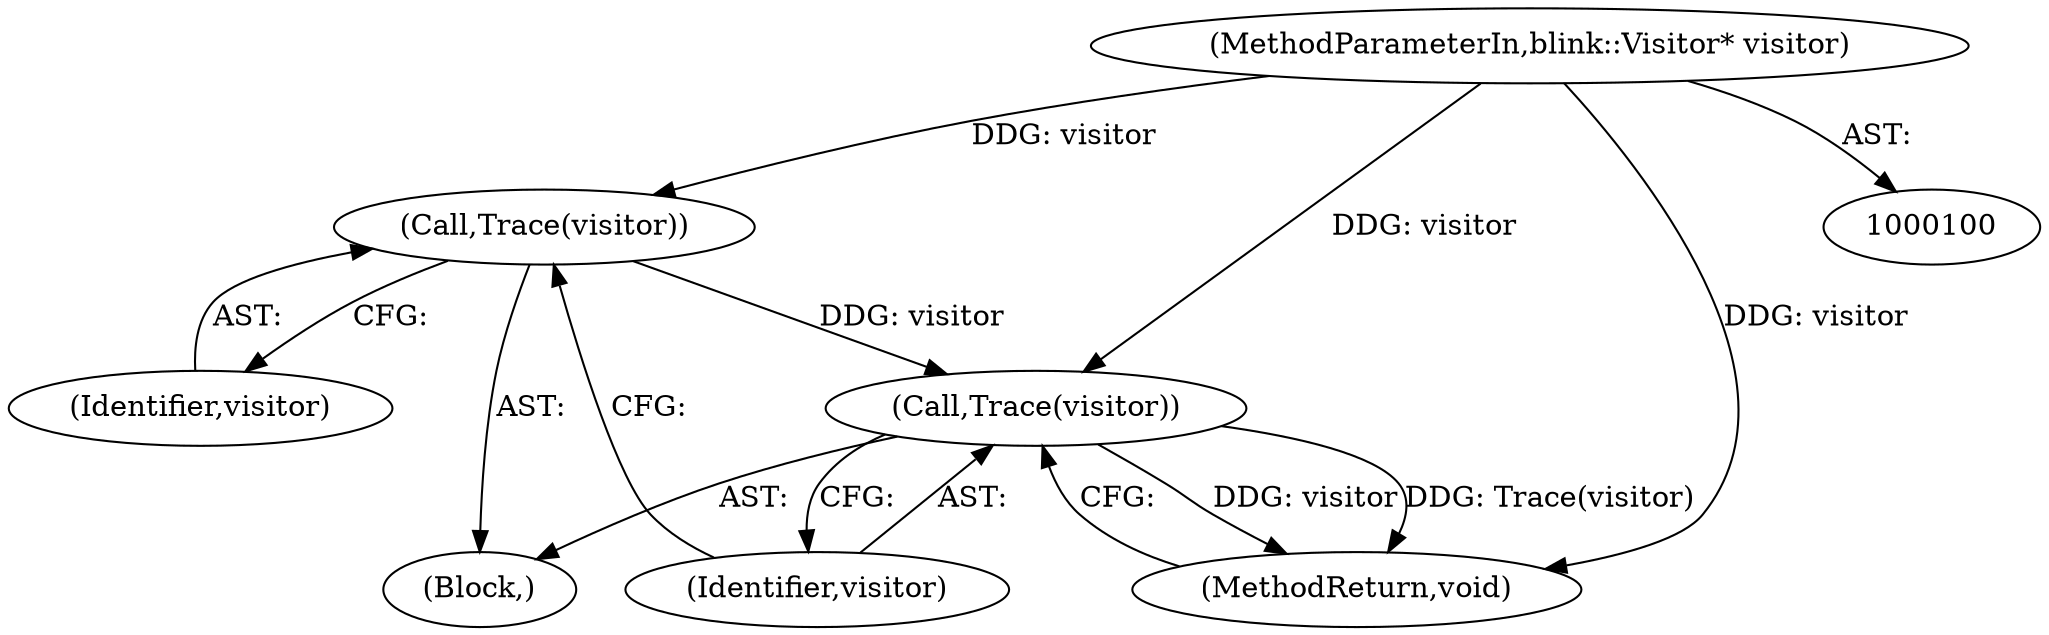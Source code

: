 digraph "1_Chrome_419c4bfbfb94849ed30dcab7c3aaf67afe238b27_3@pointer" {
"1000105" [label="(Call,Trace(visitor))"];
"1000101" [label="(MethodParameterIn,blink::Visitor* visitor)"];
"1000107" [label="(Call,Trace(visitor))"];
"1000105" [label="(Call,Trace(visitor))"];
"1000101" [label="(MethodParameterIn,blink::Visitor* visitor)"];
"1000108" [label="(Identifier,visitor)"];
"1000107" [label="(Call,Trace(visitor))"];
"1000109" [label="(MethodReturn,void)"];
"1000102" [label="(Block,)"];
"1000106" [label="(Identifier,visitor)"];
"1000105" -> "1000102"  [label="AST: "];
"1000105" -> "1000106"  [label="CFG: "];
"1000106" -> "1000105"  [label="AST: "];
"1000108" -> "1000105"  [label="CFG: "];
"1000101" -> "1000105"  [label="DDG: visitor"];
"1000105" -> "1000107"  [label="DDG: visitor"];
"1000101" -> "1000100"  [label="AST: "];
"1000101" -> "1000109"  [label="DDG: visitor"];
"1000101" -> "1000107"  [label="DDG: visitor"];
"1000107" -> "1000102"  [label="AST: "];
"1000107" -> "1000108"  [label="CFG: "];
"1000108" -> "1000107"  [label="AST: "];
"1000109" -> "1000107"  [label="CFG: "];
"1000107" -> "1000109"  [label="DDG: visitor"];
"1000107" -> "1000109"  [label="DDG: Trace(visitor)"];
}
